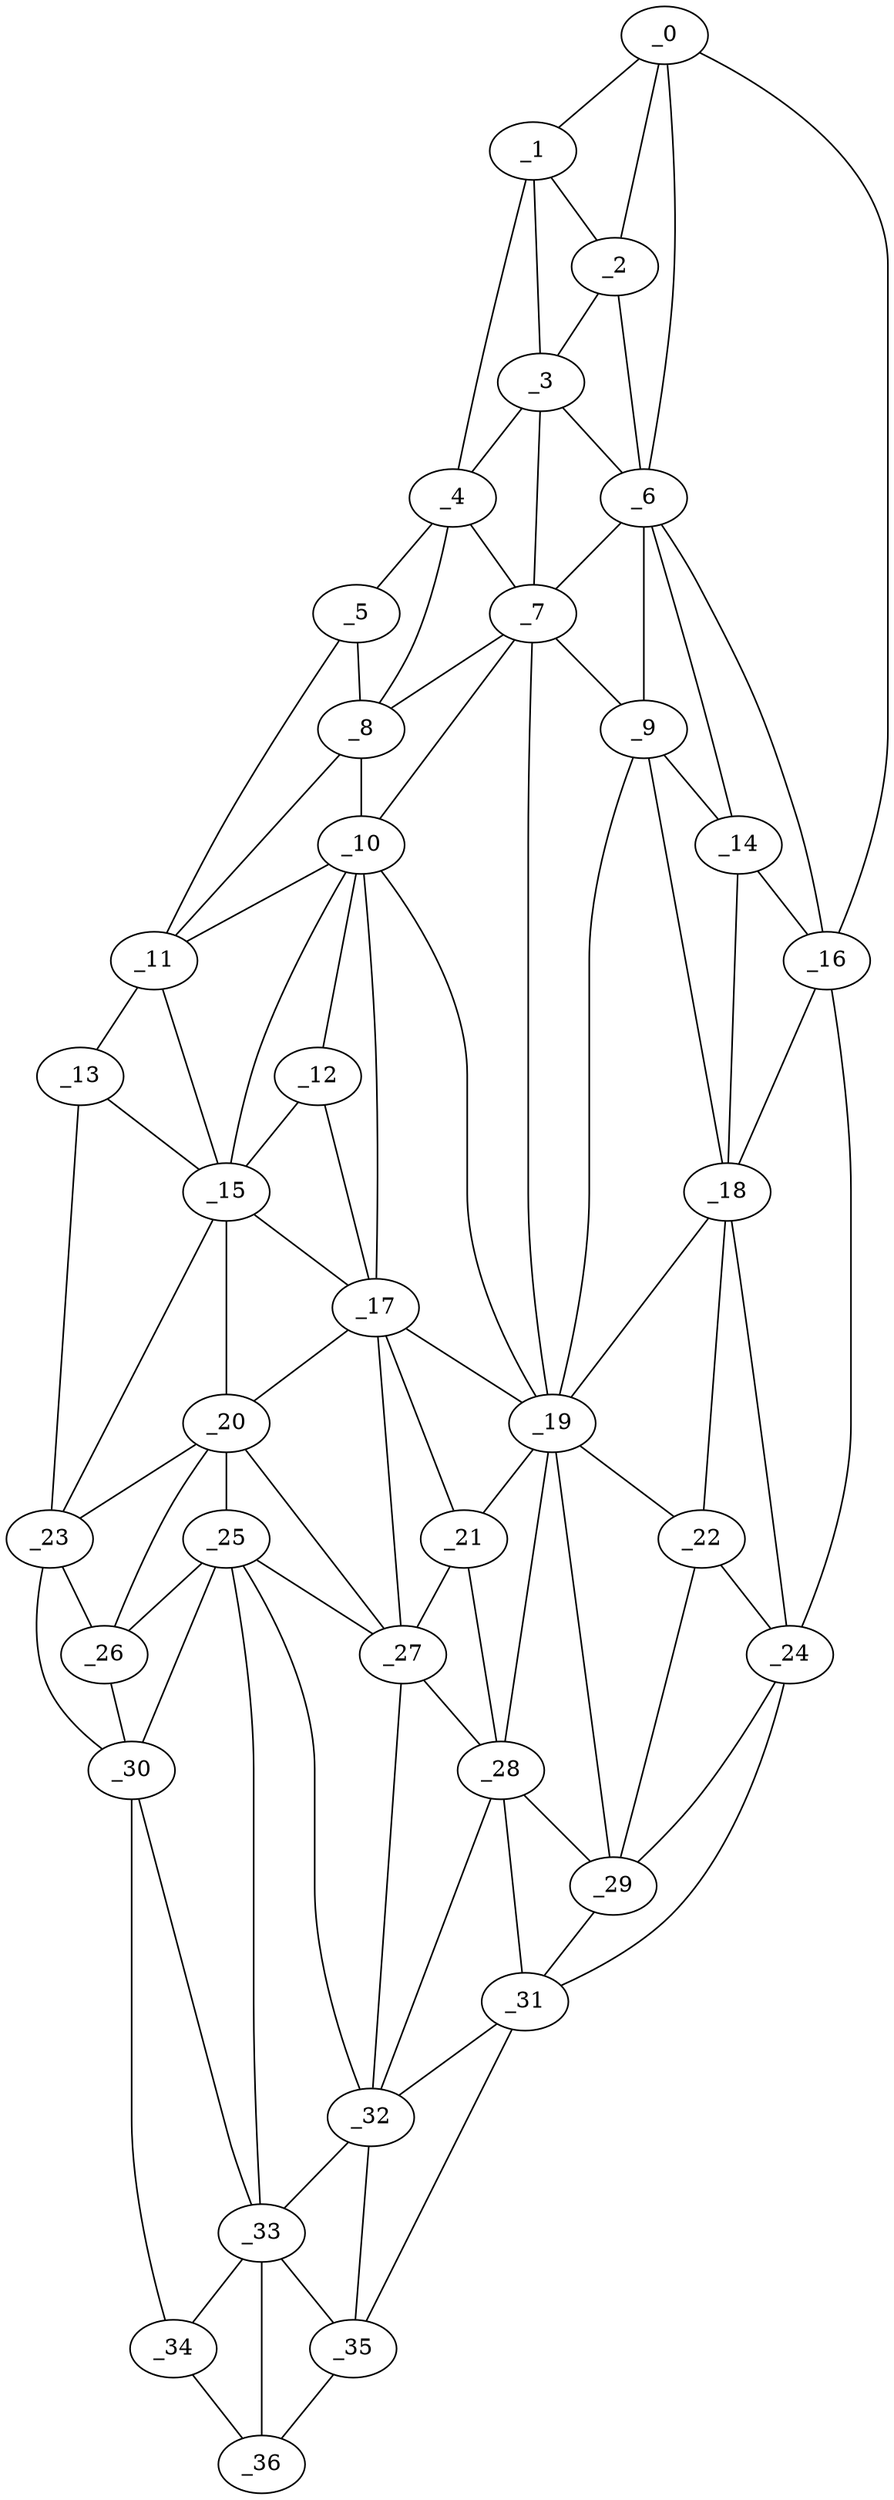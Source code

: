 graph "obj8__285.gxl" {
	_0	 [x=8,
		y=96];
	_1	 [x=27,
		y=57];
	_0 -- _1	 [valence=1];
	_2	 [x=29,
		y=86];
	_0 -- _2	 [valence=2];
	_6	 [x=52,
		y=88];
	_0 -- _6	 [valence=1];
	_16	 [x=81,
		y=110];
	_0 -- _16	 [valence=1];
	_1 -- _2	 [valence=1];
	_3	 [x=42,
		y=71];
	_1 -- _3	 [valence=2];
	_4	 [x=43,
		y=34];
	_1 -- _4	 [valence=1];
	_2 -- _3	 [valence=2];
	_2 -- _6	 [valence=1];
	_3 -- _4	 [valence=2];
	_3 -- _6	 [valence=2];
	_7	 [x=53,
		y=71];
	_3 -- _7	 [valence=1];
	_5	 [x=48,
		y=27];
	_4 -- _5	 [valence=1];
	_4 -- _7	 [valence=2];
	_8	 [x=57,
		y=33];
	_4 -- _8	 [valence=2];
	_5 -- _8	 [valence=2];
	_11	 [x=74,
		y=14];
	_5 -- _11	 [valence=1];
	_6 -- _7	 [valence=2];
	_9	 [x=62,
		y=85];
	_6 -- _9	 [valence=1];
	_14	 [x=77,
		y=98];
	_6 -- _14	 [valence=2];
	_6 -- _16	 [valence=2];
	_7 -- _8	 [valence=2];
	_7 -- _9	 [valence=2];
	_10	 [x=70,
		y=33];
	_7 -- _10	 [valence=2];
	_19	 [x=87,
		y=60];
	_7 -- _19	 [valence=2];
	_8 -- _10	 [valence=2];
	_8 -- _11	 [valence=1];
	_9 -- _14	 [valence=2];
	_18	 [x=86,
		y=88];
	_9 -- _18	 [valence=2];
	_9 -- _19	 [valence=2];
	_10 -- _11	 [valence=1];
	_12	 [x=75,
		y=33];
	_10 -- _12	 [valence=2];
	_15	 [x=79,
		y=26];
	_10 -- _15	 [valence=2];
	_17	 [x=84,
		y=40];
	_10 -- _17	 [valence=2];
	_10 -- _19	 [valence=2];
	_13	 [x=77,
		y=14];
	_11 -- _13	 [valence=1];
	_11 -- _15	 [valence=2];
	_12 -- _15	 [valence=2];
	_12 -- _17	 [valence=1];
	_13 -- _15	 [valence=2];
	_23	 [x=98,
		y=16];
	_13 -- _23	 [valence=1];
	_14 -- _16	 [valence=2];
	_14 -- _18	 [valence=2];
	_15 -- _17	 [valence=2];
	_20	 [x=93,
		y=30];
	_15 -- _20	 [valence=2];
	_15 -- _23	 [valence=1];
	_16 -- _18	 [valence=2];
	_24	 [x=98,
		y=89];
	_16 -- _24	 [valence=1];
	_17 -- _19	 [valence=1];
	_17 -- _20	 [valence=1];
	_21	 [x=93,
		y=53];
	_17 -- _21	 [valence=2];
	_27	 [x=101,
		y=48];
	_17 -- _27	 [valence=2];
	_18 -- _19	 [valence=2];
	_22	 [x=93,
		y=82];
	_18 -- _22	 [valence=1];
	_18 -- _24	 [valence=1];
	_19 -- _21	 [valence=2];
	_19 -- _22	 [valence=2];
	_28	 [x=104,
		y=53];
	_19 -- _28	 [valence=2];
	_29	 [x=104,
		y=76];
	_19 -- _29	 [valence=2];
	_20 -- _23	 [valence=2];
	_25	 [x=99,
		y=31];
	_20 -- _25	 [valence=2];
	_26	 [x=101,
		y=17];
	_20 -- _26	 [valence=2];
	_20 -- _27	 [valence=1];
	_21 -- _27	 [valence=1];
	_21 -- _28	 [valence=1];
	_22 -- _24	 [valence=1];
	_22 -- _29	 [valence=2];
	_23 -- _26	 [valence=1];
	_30	 [x=107,
		y=17];
	_23 -- _30	 [valence=1];
	_24 -- _29	 [valence=2];
	_31	 [x=112,
		y=70];
	_24 -- _31	 [valence=1];
	_25 -- _26	 [valence=1];
	_25 -- _27	 [valence=2];
	_25 -- _30	 [valence=1];
	_32	 [x=114,
		y=47];
	_25 -- _32	 [valence=2];
	_33	 [x=115,
		y=28];
	_25 -- _33	 [valence=2];
	_26 -- _30	 [valence=2];
	_27 -- _28	 [valence=2];
	_27 -- _32	 [valence=2];
	_28 -- _29	 [valence=2];
	_28 -- _31	 [valence=1];
	_28 -- _32	 [valence=2];
	_29 -- _31	 [valence=1];
	_30 -- _33	 [valence=2];
	_34	 [x=120,
		y=22];
	_30 -- _34	 [valence=1];
	_31 -- _32	 [valence=2];
	_35	 [x=120,
		y=42];
	_31 -- _35	 [valence=1];
	_32 -- _33	 [valence=2];
	_32 -- _35	 [valence=2];
	_33 -- _34	 [valence=2];
	_33 -- _35	 [valence=2];
	_36	 [x=123,
		y=31];
	_33 -- _36	 [valence=2];
	_34 -- _36	 [valence=1];
	_35 -- _36	 [valence=1];
}
